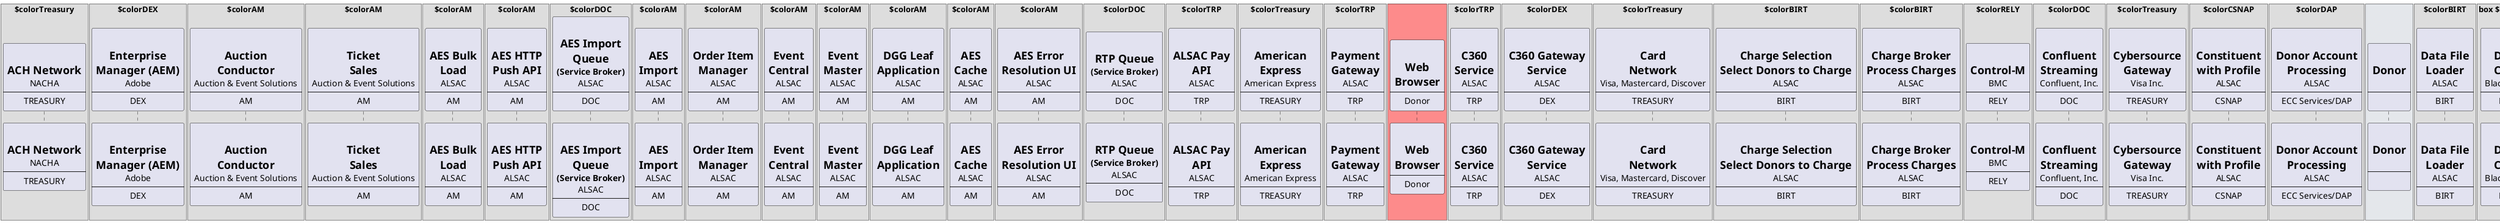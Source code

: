 @startuml Participants

/'
<style>
    legend {
    FontSize 30
    BackGroundColor white
    Margin 10
    Padding 10
    }
</style>

legend top
Test
---
Test #red
---
end legend
'/

!startsub ACHNetwork
box $colorTreasury
participant ACHNetwork [
=<$document> 
=ACH Network
NACHA
----
TREASURY
]
end box
!endsub

!startsub AEM
box $colorDEX
participant AEM [
=<$on_premises_server> 
=Enterprise 
=Manager (AEM)
Adobe
----
DEX
]
end box
!endsub

!startsub AESAuctionConductor
box $colorAM
participant AESAuctionConductor [
=<$cloud> 
=Auction
=Conductor
Auction & Event Solutions
----
AM
]
end box
!endsub

!startsub AESTicketSales
box $colorAM
participant AESTicketSales [
=<$cloud> 
=Ticket
=Sales
Auction & Event Solutions
----
AM
]
end box
!endsub

!startsub AESBulkLoad
box $colorAM
participant AESBulkLoad [
=<$application_generic> 
=AES Bulk
=Load
ALSAC
----
AM
]
end box
!endsub

!startsub AESHTTPPushAPI
box $colorAM
participant AESHTTPPushAPI [
=<$web_services> 
=AES HTTP
=Push API
ALSAC
----
AM
]
end box
!endsub

!startsub AESImportQueue
box $colorDOC
participant AESImportQueue [
=<$application_generic> 
=AES Import 
=Queue
=<font size=10>(Service Broker)
ALSAC
----
DOC
]
end box
!endsub


!startsub AESImport
box $colorAM
participant AESImport [
=<$application_generic> 
=AES
=Import
ALSAC
----
AM
]
end box
!endsub

!startsub OIM
box $colorAM
participant OIM [
=<$application_generic> 
=Order Item
=Manager
ALSAC
----
AM
]
end box
!endsub


!startsub EventCentral
box $colorAM
participant EventCentral [
=<$application_generic> 
=Event
=Central
ALSAC
----
AM
]
end box
!endsub


!startsub EventMaster
box $colorAM
participant EventMaster [
=<$application_generic> 
=Event
=Master
ALSAC
----
AM
]
end box
!endsub


!startsub DGGLeafApp
box $colorAM
participant DGGLeafApp [
=<$application_generic> 
=DGG Leaf
=Application
ALSAC
----
AM
]
end box
!endsub

!startsub AESCache
box $colorAM
participant AESCache [
=<$application_generic> 
=AES
=Cache
ALSAC
----
AM
]
end box
!endsub


!startsub AESErrorResolutionUI
box $colorAM
participant AESErrorResolutionUI [
=<$application_generic> 
=AES Error
=Resolution UI
ALSAC
----
AM
]
end box
!endsub


!startsub RTPQueue
box $colorDOC
participant RTPQueue [
=<$application_generic> 
=RTP Queue
=<font size=10>(Service Broker)
ALSAC
----
DOC
]
end box
!endsub


!startsub ALSACPAY
box $colorTRP
participant ALSACPAY [
=<$web_services> 
=ALSAC Pay 
=API
ALSAC
----
TRP
]
end box
!endsub

!startsub AMEX
box $colorTreasury
participant AMEX [
=<$credit_card> 
=American 
=Express
American Express
----
TREASURY
]
end box
!endsub

!startsub APG
box $colorTRP
participant APG [
=<$web_services> 
=Payment
=Gateway
ALSAC
----
TRP
]
end box
!endsub

!startsub Browser
box #fd8b8b
participant Browser [
=<$website>
=Web 
=Browser
----
Donor
]
end box
!endsub

!startsub C360
box $colorTRP
participant C360 [
=<$web_services> 
=C360
=Service
ALSAC
----
TRP
]
end box
!endsub


!startsub C360Gateway
box $colorDEX
participant C360Gateway [
=<$web_services> 
=C360 Gateway
=Service
ALSAC
----
DEX
]
end box
!endsub

!startsub CardNetwork
box $colorTreasury
participant CardNetwork [
=<$credit_card> 
=Card
=Network
Visa, Mastercard, Discover
----
TREASURY
]
end box
!endsub

!startsub ChargeSelection
box $colorBIRT
participant ChargeSelection [
=<$application_generic> 
=Charge Selection
=Select Donors to Charge
ALSAC
----
BIRT
]
end box
!endsub

!startsub ChargeBroker
box $colorBIRT
participant ChargeBroker [
=<$application_generic> 
=Charge Broker
=Process Charges
ALSAC
----
BIRT
]
end box
!endsub

!startsub ControlM
box $colorRELY
participant ControlM [
=<$hybrid_server> 
=Control-M
BMC
----
RELY
]
end box
!endsub


!startsub Confluent
box $colorDOC
participant Confluent [
=<$hybrid_server> 
=Confluent
=Streaming
Confluent, Inc.
----
DOC
]
end box
!endsub

!startsub Cybersource
box $colorTreasury
participant Cybersource [
=<$lock_with_key_security> 
=Cybersource
=Gateway
Visa Inc.
----
TREASURY
]
end box
!endsub

!startsub CWP
box $colorCSNAP
participant CWP [
=<$web_services> 
=Constituent
=with Profile
ALSAC
----
CSNAP
]
end box
!endsub

!startsub DAP 
box $colorDAP 
participant DAP [
=<$users>
=Donor Account
=Processing
ALSAC
----
ECC Services/DAP
]
end box
!endsub

!startsub Donor
box #e4e7eb 
participant Donor [
=<$user>
=Donor

----

]
end box
!endsub

!startsub DataFileLoader
box $colorBIRT
participant DataFileLoader [
=<$application_generic> 
=Data File
=Loader
ALSAC
----
BIRT
]
end box
!endsub

!startsub DMS
box box $colorDM
participant DMS [
=<$on_premises_server> 
=DMS
=CRM
Blackbaud
----
DM
]
end box
!endsub

!startsub DonationPlatform
box $colorDEX
participant DonationPlatform [
=<$on_premises_server> 
=Donation
=Platform
ALSAC
----
DEX
]
end box
!endsub

!startsub DonationAPI
box $colorTRP
participant DonationAPI [
=<$web_services> 
=Donation 
=API
ALSAC
----
TRP
]
end box
!endsub

!startsub DonorsBank
box $colorTreasury
participant DonorsBank [
=<$lock_protected> 
=Donor's 
=Bank
Donor's Account Holder
----
TREASURY
]
end box
!endsub

!startsub Ensenta
box $colorFRX
participant Ensenta [
=<$cloud> 
=Ensenta
=Omnichannel
Jack Henry
----
FRX
]
end box
!endsub


!startsub ExchangeRoom 
box $colorCashControl 
participant ExchangeRoom [
=<$users> 
=Exchange 
=Room
ALSAC
----
Cash Control
]
end box
!endsub

!startsub FHB
box $colorTreasury
participant FHB [
=<$lock_protected> 
=First 
=Horizon
First Horizon Bank
----
TREASURY
]
end box
!endsub

!startsub FieldSupportStaff
box #e4e7eb 
participant FieldSupportStaff [
=<$user>
=Field Support
=Staff
----
ALSAC
]
end box
!endsub


!startsub FieldSpecialist
box #e4e7eb 
participant FieldSpecialist [
=<$user>
=Field
=Specialist
----
ALSAC
]
end box
!endsub


!startsub LeadStaffMember
box #e4e7eb 
participant LeadStaffMember [
=<$user>
=Lead Staff
=Member
----
ALSAC
]
end box
!endsub

!startsub HCA
box $colorTRP
participant HCA [
=<$on_premises_server> 
=Hosted Charge
=Application
ALSAC
----
TRP
]
end box
!endsub

!startsub ImportFolder
box $colorDCC
participant ImportFolder [
=<$folder> 
=Import 
=Folder
ALSAC
----
DCC
]
end box
!endsub

!startsub IssuingBank
box $colorTreasury
participant IssuingBank [
=<$lock_protected> 
=Issuing
=Bank
Credit Card Issuer
----
TREASURY
]
end box
!endsub


!startsub LockBox
box $colorTreasury
participant LockBox [
=<$mailbox> 
=LockBox
PO Box
First Horizon Bank
----
TREASURY
]
end box
!endsub

!startsub Mavro
box $colorERNI
participant Mavro [
=<$3rd_party_mail_server>
=Mavro
=MavBridge
Mavro Imaging
----
ERNI
]
end box
!endsub

!startsub MavroOperator
box $colorERNI
participant MavroOperator [
=<$user>
=Mavro
=Operator
Mavro Imaging
----
ERNI
]
end box
!endsub


!startsub MessageRouter
box $colorDEX
participant MessageRouter [
=<$web_services> 
=Message
=Router
ALSAC
----
DEX
]
end box
!endsub

!startsub MitekAPI
box $colorFRX
participant MitekAPI [
=<$3rd_party_service> 
=Mitek
=API
Mitek Systems
----
FRX
]
end box
!endsub

!startsub MobileCheckDepositService
box $colorFRX
participant MobileCheckDepositService [
=<$3rd_party_service> 
=Mobile Check 
Deposit Service
----
FRX
]
end box
!endsub

!startsub MSA
box $colorCARE
participant MSA [
=<$application_generic> 
=My Supporter
=Account (MSA)
ALSAC
----
CARE
]
end box
!endsub

!startsub MSAWrapperService
box $colorCARE
participant MSAWrapperService [
=<$application_generic> 
=MSA Wrapper
=Service
ALSAC
----
CARE
]
end box
!endsub

!startsub MuleSoft
box $colorDOC
participant MuleSoft [
=<$hybrid_server> 
=MuleSoft
SalesForce
----
DOC
]
end box
!endsub

!startsub OMS
box $colorDEX
participant OMS [
=<$web_services> 
=Order Management
=Service
ALSAC
----
DEX
]
end box
!endsub


!startsub PAES
box $colorTRP
participant PAES [
=<$web_services> 
=Payment Alias
=Engine Service
ALSAC
----
TRP
]
end box
!endsub

!startsub PAESAPI
box $colorTRP
participant PAESAPI [
=<$web_services> 
=PAES 
=API
ALSAC
----
TRP
]
end box
!endsub

!startsub Participant
box #e4e7eb 
participant Participant [
=<$user>
=Participant
=
----

]
end box
!endsub

!startsub ParticipantCenter
box $colorFRX
participant ParticipantCenter [
=<$cloud> 
=TeamRaiser
=Fundraising
Participant Center UI
----
FRX
]
end box
!endsub


!startsub PayPal
box $colorTreasury
participant PayPal [
=<$credit_card> 
=PayPal
=Braintree
PayPal
----
TREASURY
]
end box
!endsub

!startsub Processor
box $colorTreasury
participant Processor [
=<$credit_card> 
=Card
=Processor
e.g., WorldPay & Shift4
----
TREASURY
]
end box
!endsub

!startsub Raffle
box $colorTEM
participant Raffle [
=<$application_generic> 
=Raffle
=DreamHome
ALSAC
----
TEM
]
end box
!endsub


!startsub RecurringGiftAPI
box $colorTRP
participant RecurringGiftAPI [
=<$web_services> 
=Recurring 
=Gift API
ALSAC
----
TRP
]
end box
!endsub


!startsub RecurringGiftPaymentAPI
box $colorTRP
participant RecurringGiftPaymentAPI [
=<$web_services> 
=Recurring Gift 
=Payment API
ALSAC
----
TRP
]
end box
!endsub

!startsub RPM
box $colorTRP
participant RPM [
=<$web_services> 
=Realtime
=Payment APIs
ALSAC
----
TRP
]
end box
!endsub


!startsub Shift4
box $colorTreasury
participant Shift4 [
=<$credit_card> 
=Shift4
Shift4 Payments
----
TREASURY
]
end box
!endsub

!startsub SOLID
box $colorBIRT
participant SOLID [
=<$application_generic> 
=Single Optimized
=Load to DMS
ALSAC/SOLID
----
BIRT
]
end box
!endsub

!startsub TeamRaiser
box $colorFRX
participant TeamRaiser [
=<$cloud> 
=TeamRaiser
=Fundraising
Blackbaud
----
FRX
]
end box
!endsub

!startsub TeleCheck
box $colorTreasury
participant TeleCheck [
=<$document> 
=TeleCheck
Fiserv
----
TREASURY
]
end box
!endsub

!startsub TSYS
box $colorTreasury
participant TSYS [
=<$credit_card> 
=TSYS
Global Payments
----
TREASURY
]
end box
!endsub


!startsub USPS
participant USPS [
=<$mail_user> 
=USPS
U.S. Government
----
Memphis Post Office
]
!endsub

!startsub Website
box $colorDEX
participant Website [
=<$website> 
=St.Jude
=Website
ALSAC
----
DEX
]
end box
!endsub



!startsub Worldpay
box $colorTreasury
participant Worldpay [
=<$credit_card> 
=Worldpay
==Formerly Vantiv
Worldpay Inc.
----
TREASURY
]
end box
!endsub



!startsub APPDB
box $colorDBOPS
participant APPDB [
=<$database_mini_1> 
=APPDB
ALSAC
----
DBOPS
]
end box
!endsub

!startsub ACHDB
box $colorDBOPS
participant ACHDB [
=<$database_mini_1> 
=TPESQL
=ACH
ALSAC
----
DBOPS
]
!endsub
end box

!startsub APPLEPAYDB
box $colorDBOPS
participant APPLEPAYDB [
=<$database_mini_1> 
=TPESQL
=APPLEPAY
ALSAC
----
DBOPS
]
end box
!endsub

!startsub CARDPAYMENTDB
box $colorDBOPS
participant CARDPAYMENTDB [
=<$database_mini_1> 
=TPESQL
=CARDPAYMENT
ALSAC
----
DBOPS
]
end box
!endsub

!startsub DATAETL
box $colorDBOPS
participant DATAETL [
=<$database_mini_1> 
=DATAETLSQL

ALSAC
----
DBOPS
]
end box
!endsub

!startsub DB
box $colorDBOPS
participant DB [
=<$database_mini_1> 
=DB
=GENERIC
ALSAC
----
DBOPS
]
end box
!endsub

!startsub DMSSQL
box $colorDBOPS
participant DMSSQL [
=<$database_mini_1> 
=DMSSQL
=DMS Schema
ALSAC
----
DBOPS
]
end box
!endsub

!startsub DATASTORE
box $colorDBOPS
participant DATASTORE [
=<$database_mini_1> 
=DATADB
=DATASTORE
ALSAC
----
DBOPS
]
end box
!endsub

!startsub DMSStage
box $colorDBOPS
participant DMSStage [
=<$database_mini_1> 
=DMS Stage
ALSAC
----
DBOPS
]
end box
!endsub


!startsub EHASQL
box $colorDBOPS
participant EHASQL [
=<$database_mini_1> 
=Raffle DB
=EHASQL
ALSAC
----
DBOPS
]
end box
!endsub

!startsub EVTSQL
box $colorDBOPS
participant EVTSQL [
=<$database_mini_1> 
=EVTSQL
ALSAC
----
DBOPS
]
end box
!endsub


!startsub EVM
box $colorDBOPS
participant EVM [
=<$database_mini_1> 
=EVTSQL
=EVM
ALSAC
----
DBOPS
]
end box
!endsub

!startsub GOOGLEPAYDB
box $colorDBOPS
participant GOOGLEPAYDB [
=<$database_mini_1> 
=TPESQL
=GOOGLEPAY
ALSAC
----
DBOPS
]
end box
!endsub

!startsub INTDB
box $colorDBOPS
participant INTDB [
=<$database_mini_1> 
=INT
=DB
ALSAC
----
DBOPS
]
end box
!endsub


!startsub OIMtoDMS
box $colorDOC
participant OIMtoDMS [
=<$database_mini_1> 
=OIM to DMS RTP
=RTP Queue 
=<font size=10> (Service Broker)
ALSAC
----
DOC
]
end box
!endsub


!startsub MDM
box $colorDBOPS
participant MDM [
=<$database_mini_1> 
=MDM
=DB
ALSAC
----
DBOPS
]
end box
!endsub


!startsub MSADB
box $colorDBOPS
participant MSADB [
=<$database_mini_1> 
=MSA
=DB
ALSAC
----
DBOPS
]
end box
!endsub

!startsub PAYPALDB
box $colorDBOPS
participant PAYPALDB [
=<$database_mini_1> 
=TPESQL
=PAYPAL
ALSAC
----
DBOPS
]
end box
!endsub

!startsub VENMODB
box $colorDBOPS
participant VENMODB [
=<$database_mini_1> 
=TPESQL
=VENMO
ALSAC
----
DBOPS
]
end box
!endsub

!startsub TPESQL
box $colorDBOPS
participant TPESQL [
=<$database_mini_1> 
=TPESQL
ALSAC
----
DBOPS
]
end box
!endsub

!startsub TPEStagingDB
box $colorDBOPS
participant TPEStagingDB [
=<$database_mini_1> 
=TPE Staging
ALSAC
----
DBOPS
]
end box
!endsub

@enduml

